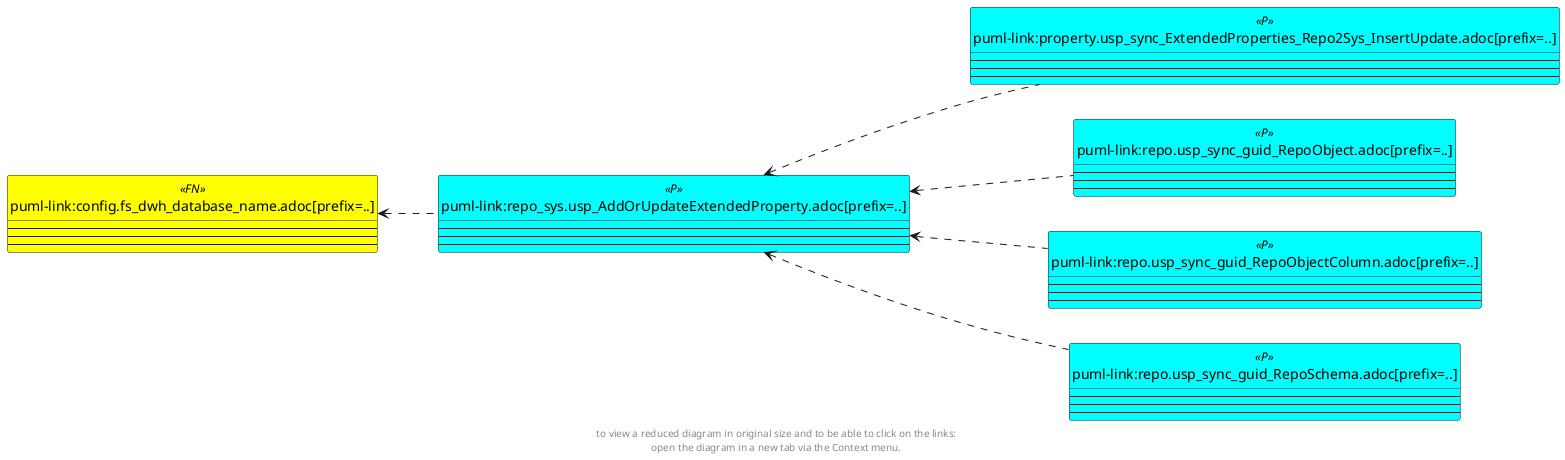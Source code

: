@startuml
left to right direction
'top to bottom direction
hide circle
'avoide "." issues:
set namespaceSeparator none


skinparam class {
  BackgroundColor White
  BackgroundColor<<FN>> Yellow
  BackgroundColor<<FS>> Yellow
  BackgroundColor<<FT>> LightGray
  BackgroundColor<<IF>> Yellow
  BackgroundColor<<IS>> Yellow
  BackgroundColor<<P>> Aqua
  BackgroundColor<<PC>> Aqua
  BackgroundColor<<SN>> Yellow
  BackgroundColor<<SO>> SlateBlue
  BackgroundColor<<TF>> LightGray
  BackgroundColor<<TR>> Tomato
  BackgroundColor<<U>> White
  BackgroundColor<<V>> WhiteSmoke
  BackgroundColor<<X>> Aqua
}


entity "puml-link:config.fs_dwh_database_name.adoc[prefix=..]" as config.fs_dwh_database_name << FN >> {
  --
  --
  --
}

entity "puml-link:property.usp_sync_ExtendedProperties_Repo2Sys_InsertUpdate.adoc[prefix=..]" as property.usp_sync_ExtendedProperties_Repo2Sys_InsertUpdate << P >> {
  --
  --
  --
}

entity "puml-link:repo.usp_sync_guid_RepoObject.adoc[prefix=..]" as repo.usp_sync_guid_RepoObject << P >> {
  --
  --
  --
}

entity "puml-link:repo.usp_sync_guid_RepoObjectColumn.adoc[prefix=..]" as repo.usp_sync_guid_RepoObjectColumn << P >> {
  --
  --
  --
}

entity "puml-link:repo.usp_sync_guid_RepoSchema.adoc[prefix=..]" as repo.usp_sync_guid_RepoSchema << P >> {
  --
  --
  --
}

entity "puml-link:repo_sys.usp_AddOrUpdateExtendedProperty.adoc[prefix=..]" as repo_sys.usp_AddOrUpdateExtendedProperty << P >> {
  --
  --
  --
}

config.fs_dwh_database_name <.. repo_sys.usp_AddOrUpdateExtendedProperty
repo_sys.usp_AddOrUpdateExtendedProperty <.. repo.usp_sync_guid_RepoObject
repo_sys.usp_AddOrUpdateExtendedProperty <.. repo.usp_sync_guid_RepoObjectColumn
repo_sys.usp_AddOrUpdateExtendedProperty <.. property.usp_sync_ExtendedProperties_Repo2Sys_InsertUpdate
repo_sys.usp_AddOrUpdateExtendedProperty <.. repo.usp_sync_guid_RepoSchema

footer
to view a reduced diagram in original size and to be able to click on the links:
open the diagram in a new tab via the Context menu.
end footer

@enduml

